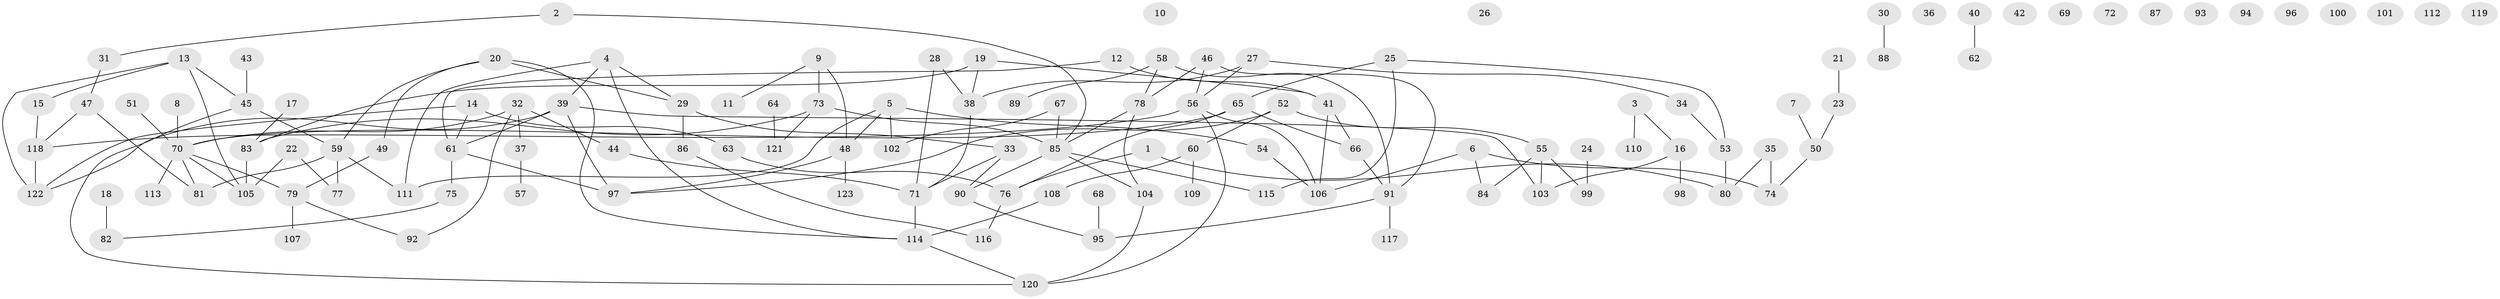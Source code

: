 // coarse degree distribution, {1: 0.2857142857142857, 0: 0.32653061224489793, 3: 0.08163265306122448, 2: 0.10204081632653061, 6: 0.04081632653061224, 5: 0.061224489795918366, 8: 0.061224489795918366, 11: 0.02040816326530612, 4: 0.02040816326530612}
// Generated by graph-tools (version 1.1) at 2025/43/03/04/25 21:43:12]
// undirected, 123 vertices, 148 edges
graph export_dot {
graph [start="1"]
  node [color=gray90,style=filled];
  1;
  2;
  3;
  4;
  5;
  6;
  7;
  8;
  9;
  10;
  11;
  12;
  13;
  14;
  15;
  16;
  17;
  18;
  19;
  20;
  21;
  22;
  23;
  24;
  25;
  26;
  27;
  28;
  29;
  30;
  31;
  32;
  33;
  34;
  35;
  36;
  37;
  38;
  39;
  40;
  41;
  42;
  43;
  44;
  45;
  46;
  47;
  48;
  49;
  50;
  51;
  52;
  53;
  54;
  55;
  56;
  57;
  58;
  59;
  60;
  61;
  62;
  63;
  64;
  65;
  66;
  67;
  68;
  69;
  70;
  71;
  72;
  73;
  74;
  75;
  76;
  77;
  78;
  79;
  80;
  81;
  82;
  83;
  84;
  85;
  86;
  87;
  88;
  89;
  90;
  91;
  92;
  93;
  94;
  95;
  96;
  97;
  98;
  99;
  100;
  101;
  102;
  103;
  104;
  105;
  106;
  107;
  108;
  109;
  110;
  111;
  112;
  113;
  114;
  115;
  116;
  117;
  118;
  119;
  120;
  121;
  122;
  123;
  1 -- 76;
  1 -- 80;
  2 -- 31;
  2 -- 85;
  3 -- 16;
  3 -- 110;
  4 -- 29;
  4 -- 39;
  4 -- 111;
  4 -- 114;
  5 -- 48;
  5 -- 54;
  5 -- 102;
  5 -- 111;
  6 -- 74;
  6 -- 84;
  6 -- 106;
  7 -- 50;
  8 -- 70;
  9 -- 11;
  9 -- 48;
  9 -- 73;
  12 -- 41;
  12 -- 61;
  13 -- 15;
  13 -- 45;
  13 -- 105;
  13 -- 122;
  14 -- 61;
  14 -- 63;
  14 -- 122;
  15 -- 118;
  16 -- 98;
  16 -- 103;
  17 -- 83;
  18 -- 82;
  19 -- 38;
  19 -- 41;
  19 -- 83;
  20 -- 29;
  20 -- 49;
  20 -- 59;
  20 -- 114;
  21 -- 23;
  22 -- 77;
  22 -- 105;
  23 -- 50;
  24 -- 99;
  25 -- 53;
  25 -- 65;
  25 -- 115;
  27 -- 34;
  27 -- 38;
  27 -- 56;
  28 -- 38;
  28 -- 71;
  29 -- 33;
  29 -- 86;
  30 -- 88;
  31 -- 47;
  32 -- 37;
  32 -- 44;
  32 -- 70;
  32 -- 92;
  33 -- 71;
  33 -- 90;
  34 -- 53;
  35 -- 74;
  35 -- 80;
  37 -- 57;
  38 -- 71;
  39 -- 61;
  39 -- 97;
  39 -- 103;
  39 -- 122;
  40 -- 62;
  41 -- 66;
  41 -- 106;
  43 -- 45;
  44 -- 71;
  45 -- 59;
  45 -- 120;
  46 -- 56;
  46 -- 78;
  46 -- 91;
  47 -- 81;
  47 -- 118;
  48 -- 97;
  48 -- 123;
  49 -- 79;
  50 -- 74;
  51 -- 70;
  52 -- 55;
  52 -- 60;
  52 -- 97;
  53 -- 80;
  54 -- 106;
  55 -- 84;
  55 -- 99;
  55 -- 103;
  56 -- 106;
  56 -- 118;
  56 -- 120;
  58 -- 78;
  58 -- 89;
  58 -- 91;
  59 -- 77;
  59 -- 81;
  59 -- 111;
  60 -- 108;
  60 -- 109;
  61 -- 75;
  61 -- 97;
  63 -- 76;
  64 -- 121;
  65 -- 66;
  65 -- 70;
  65 -- 76;
  66 -- 91;
  67 -- 85;
  67 -- 102;
  68 -- 95;
  70 -- 79;
  70 -- 81;
  70 -- 105;
  70 -- 113;
  71 -- 114;
  73 -- 83;
  73 -- 85;
  73 -- 121;
  75 -- 82;
  76 -- 116;
  78 -- 85;
  78 -- 104;
  79 -- 92;
  79 -- 107;
  83 -- 105;
  85 -- 90;
  85 -- 104;
  85 -- 115;
  86 -- 116;
  90 -- 95;
  91 -- 95;
  91 -- 117;
  104 -- 120;
  108 -- 114;
  114 -- 120;
  118 -- 122;
}

